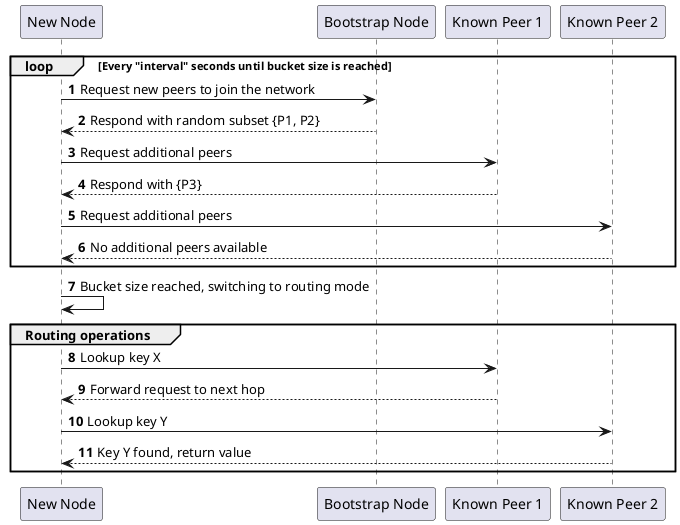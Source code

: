@startuml
autonumber

participant "New Node" as NN
participant "Bootstrap Node" as BN
participant "Known Peer 1" as P1
participant "Known Peer 2" as P2

loop Every "interval" seconds until bucket size is reached
    NN -> BN : Request new peers to join the network
    BN --> NN : Respond with random subset {P1, P2}

    NN -> P1 : Request additional peers
    P1 --> NN : Respond with {P3}

    NN -> P2 : Request additional peers
    P2 --> NN : No additional peers available

end

NN -> NN : Bucket size reached, switching to routing mode

group Routing operations
    NN -> P1 : Lookup key X
    P1 --> NN : Forward request to next hop
    NN -> P2 : Lookup key Y
    P2 --> NN : Key Y found, return value
end

@enduml
